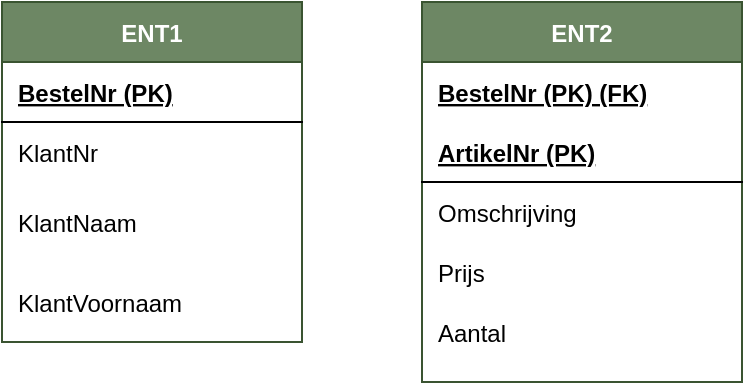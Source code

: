 <mxfile version="13.9.9" type="device" pages="5"><diagram id="dr2kKb5QFDzQl4PvUOUa" name="1. Vuurwerk"><mxGraphModel dx="1024" dy="600" grid="1" gridSize="10" guides="1" tooltips="1" connect="1" arrows="1" fold="1" page="1" pageScale="1" pageWidth="827" pageHeight="1169" math="0" shadow="0"><root><mxCell id="0"/><mxCell id="1" parent="0"/><mxCell id="g78EeXt2xuOL2oWo-WeX-9" value="ENT1" style="shape=table;startSize=30;container=1;collapsible=1;childLayout=tableLayout;fixedRows=1;rowLines=0;fontStyle=1;align=center;resizeLast=1;fillColor=#6d8764;strokeColor=#3A5431;fontColor=#ffffff;" vertex="1" parent="1"><mxGeometry x="110" y="140" width="150" height="170" as="geometry"/></mxCell><mxCell id="g78EeXt2xuOL2oWo-WeX-10" value="" style="shape=partialRectangle;collapsible=0;dropTarget=0;pointerEvents=0;fillColor=none;top=0;left=0;bottom=1;right=0;points=[[0,0.5],[1,0.5]];portConstraint=eastwest;" vertex="1" parent="g78EeXt2xuOL2oWo-WeX-9"><mxGeometry y="30" width="150" height="30" as="geometry"/></mxCell><mxCell id="g78EeXt2xuOL2oWo-WeX-12" value="BestelNr (PK)" style="shape=partialRectangle;connectable=0;fillColor=none;top=0;left=0;bottom=0;right=0;align=left;spacingLeft=6;fontStyle=5;overflow=hidden;" vertex="1" parent="g78EeXt2xuOL2oWo-WeX-10"><mxGeometry width="150" height="30" as="geometry"/></mxCell><mxCell id="g78EeXt2xuOL2oWo-WeX-13" value="" style="shape=partialRectangle;collapsible=0;dropTarget=0;pointerEvents=0;fillColor=none;top=0;left=0;bottom=0;right=0;points=[[0,0.5],[1,0.5]];portConstraint=eastwest;" vertex="1" parent="g78EeXt2xuOL2oWo-WeX-9"><mxGeometry y="60" width="150" height="30" as="geometry"/></mxCell><mxCell id="g78EeXt2xuOL2oWo-WeX-15" value="KlantNr" style="shape=partialRectangle;connectable=0;fillColor=none;top=0;left=0;bottom=0;right=0;align=left;spacingLeft=6;overflow=hidden;" vertex="1" parent="g78EeXt2xuOL2oWo-WeX-13"><mxGeometry width="150" height="30" as="geometry"/></mxCell><mxCell id="g78EeXt2xuOL2oWo-WeX-16" value="" style="shape=partialRectangle;collapsible=0;dropTarget=0;pointerEvents=0;fillColor=none;top=0;left=0;bottom=0;right=0;points=[[0,0.5],[1,0.5]];portConstraint=eastwest;" vertex="1" parent="g78EeXt2xuOL2oWo-WeX-9"><mxGeometry y="90" width="150" height="40" as="geometry"/></mxCell><mxCell id="g78EeXt2xuOL2oWo-WeX-18" value="KlantNaam" style="shape=partialRectangle;connectable=0;fillColor=none;top=0;left=0;bottom=0;right=0;align=left;spacingLeft=6;overflow=hidden;" vertex="1" parent="g78EeXt2xuOL2oWo-WeX-16"><mxGeometry width="150" height="40" as="geometry"/></mxCell><mxCell id="ckyjsZZCqYHhs64yZ1oL-1" style="shape=partialRectangle;collapsible=0;dropTarget=0;pointerEvents=0;fillColor=none;top=0;left=0;bottom=0;right=0;points=[[0,0.5],[1,0.5]];portConstraint=eastwest;" vertex="1" parent="g78EeXt2xuOL2oWo-WeX-9"><mxGeometry y="130" width="150" height="40" as="geometry"/></mxCell><mxCell id="ckyjsZZCqYHhs64yZ1oL-3" value="KlantVoornaam" style="shape=partialRectangle;connectable=0;fillColor=none;top=0;left=0;bottom=0;right=0;align=left;spacingLeft=6;overflow=hidden;" vertex="1" parent="ckyjsZZCqYHhs64yZ1oL-1"><mxGeometry width="150" height="40" as="geometry"/></mxCell><mxCell id="g78EeXt2xuOL2oWo-WeX-33" value="ENT2" style="shape=table;startSize=30;container=1;collapsible=1;childLayout=tableLayout;fixedRows=1;rowLines=0;fontStyle=1;align=center;resizeLast=1;fillColor=#6d8764;strokeColor=#3A5431;fontColor=#ffffff;" vertex="1" parent="1"><mxGeometry x="320" y="140" width="160" height="190" as="geometry"/></mxCell><mxCell id="g78EeXt2xuOL2oWo-WeX-34" value="" style="shape=partialRectangle;collapsible=0;dropTarget=0;pointerEvents=0;fillColor=none;top=0;left=0;bottom=0;right=0;points=[[0,0.5],[1,0.5]];portConstraint=eastwest;" vertex="1" parent="g78EeXt2xuOL2oWo-WeX-33"><mxGeometry y="30" width="160" height="30" as="geometry"/></mxCell><mxCell id="g78EeXt2xuOL2oWo-WeX-36" value="BestelNr (PK) (FK)" style="shape=partialRectangle;connectable=0;fillColor=none;top=0;left=0;bottom=0;right=0;align=left;spacingLeft=6;fontStyle=5;overflow=hidden;" vertex="1" parent="g78EeXt2xuOL2oWo-WeX-34"><mxGeometry width="160" height="30" as="geometry"/></mxCell><mxCell id="g78EeXt2xuOL2oWo-WeX-37" value="" style="shape=partialRectangle;collapsible=0;dropTarget=0;pointerEvents=0;fillColor=none;top=0;left=0;bottom=1;right=0;points=[[0,0.5],[1,0.5]];portConstraint=eastwest;" vertex="1" parent="g78EeXt2xuOL2oWo-WeX-33"><mxGeometry y="60" width="160" height="30" as="geometry"/></mxCell><mxCell id="g78EeXt2xuOL2oWo-WeX-39" value="ArtikelNr (PK)" style="shape=partialRectangle;connectable=0;fillColor=none;top=0;left=0;bottom=0;right=0;align=left;spacingLeft=6;fontStyle=5;overflow=hidden;" vertex="1" parent="g78EeXt2xuOL2oWo-WeX-37"><mxGeometry width="160" height="30" as="geometry"/></mxCell><mxCell id="g78EeXt2xuOL2oWo-WeX-40" value="" style="shape=partialRectangle;collapsible=0;dropTarget=0;pointerEvents=0;fillColor=none;top=0;left=0;bottom=0;right=0;points=[[0,0.5],[1,0.5]];portConstraint=eastwest;" vertex="1" parent="g78EeXt2xuOL2oWo-WeX-33"><mxGeometry y="90" width="160" height="30" as="geometry"/></mxCell><mxCell id="g78EeXt2xuOL2oWo-WeX-42" value="Omschrijving" style="shape=partialRectangle;connectable=0;fillColor=none;top=0;left=0;bottom=0;right=0;align=left;spacingLeft=6;overflow=hidden;" vertex="1" parent="g78EeXt2xuOL2oWo-WeX-40"><mxGeometry width="160" height="30" as="geometry"/></mxCell><mxCell id="g78EeXt2xuOL2oWo-WeX-43" value="" style="shape=partialRectangle;collapsible=0;dropTarget=0;pointerEvents=0;fillColor=none;top=0;left=0;bottom=0;right=0;points=[[0,0.5],[1,0.5]];portConstraint=eastwest;" vertex="1" parent="g78EeXt2xuOL2oWo-WeX-33"><mxGeometry y="120" width="160" height="30" as="geometry"/></mxCell><mxCell id="g78EeXt2xuOL2oWo-WeX-45" value="Prijs" style="shape=partialRectangle;connectable=0;fillColor=none;top=0;left=0;bottom=0;right=0;align=left;spacingLeft=6;overflow=hidden;" vertex="1" parent="g78EeXt2xuOL2oWo-WeX-43"><mxGeometry width="160" height="30" as="geometry"/></mxCell><mxCell id="g78EeXt2xuOL2oWo-WeX-47" value="" style="shape=partialRectangle;collapsible=0;dropTarget=0;pointerEvents=0;fillColor=none;top=0;left=0;bottom=0;right=0;points=[[0,0.5],[1,0.5]];portConstraint=eastwest;" vertex="1" parent="g78EeXt2xuOL2oWo-WeX-33"><mxGeometry y="150" width="160" height="30" as="geometry"/></mxCell><mxCell id="g78EeXt2xuOL2oWo-WeX-49" value="Aantal" style="shape=partialRectangle;connectable=0;fillColor=none;top=0;left=0;bottom=0;right=0;align=left;spacingLeft=6;overflow=hidden;" vertex="1" parent="g78EeXt2xuOL2oWo-WeX-47"><mxGeometry width="160" height="30" as="geometry"/></mxCell></root></mxGraphModel></diagram><diagram id="GpLQ209hGS9nqYdth-BM" name="2. Student"><mxGraphModel dx="1024" dy="600" grid="1" gridSize="10" guides="1" tooltips="1" connect="1" arrows="1" fold="1" page="1" pageScale="1" pageWidth="827" pageHeight="1169" math="0" shadow="0"><root><mxCell id="t78zZcu4D_odoZqvMhH1-0"/><mxCell id="t78zZcu4D_odoZqvMhH1-1" parent="t78zZcu4D_odoZqvMhH1-0"/><mxCell id="IgMryGKSmT4RA1wmF1FH-0" value="ENT1" style="shape=table;startSize=30;container=1;collapsible=1;childLayout=tableLayout;fixedRows=1;rowLines=0;fontStyle=1;align=center;resizeLast=1;labelBackgroundColor=none;labelBorderColor=none;fillColor=#e51400;strokeColor=#B20000;fontColor=#ffffff;" vertex="1" parent="t78zZcu4D_odoZqvMhH1-1"><mxGeometry x="120" y="120" width="160" height="520" as="geometry"/></mxCell><mxCell id="IgMryGKSmT4RA1wmF1FH-4" value="" style="shape=partialRectangle;collapsible=0;dropTarget=0;pointerEvents=0;fillColor=none;top=0;left=0;bottom=0;right=0;points=[[0,0.5],[1,0.5]];portConstraint=eastwest;" vertex="1" parent="IgMryGKSmT4RA1wmF1FH-0"><mxGeometry y="30" width="160" height="30" as="geometry"/></mxCell><mxCell id="IgMryGKSmT4RA1wmF1FH-6" value="StudentNr" style="shape=partialRectangle;connectable=0;fillColor=none;top=0;left=0;bottom=0;right=0;align=left;spacingLeft=6;overflow=hidden;" vertex="1" parent="IgMryGKSmT4RA1wmF1FH-4"><mxGeometry width="160" height="30" as="geometry"/></mxCell><mxCell id="IgMryGKSmT4RA1wmF1FH-7" value="" style="shape=partialRectangle;collapsible=0;dropTarget=0;pointerEvents=0;fillColor=none;top=0;left=0;bottom=0;right=0;points=[[0,0.5],[1,0.5]];portConstraint=eastwest;" vertex="1" parent="IgMryGKSmT4RA1wmF1FH-0"><mxGeometry y="60" width="160" height="30" as="geometry"/></mxCell><mxCell id="IgMryGKSmT4RA1wmF1FH-9" value="StudentNaam" style="shape=partialRectangle;connectable=0;fillColor=none;top=0;left=0;bottom=0;right=0;align=left;spacingLeft=6;overflow=hidden;" vertex="1" parent="IgMryGKSmT4RA1wmF1FH-7"><mxGeometry width="160" height="30" as="geometry"/></mxCell><mxCell id="IgMryGKSmT4RA1wmF1FH-19" style="shape=partialRectangle;collapsible=0;dropTarget=0;pointerEvents=0;fillColor=none;top=0;left=0;bottom=0;right=0;points=[[0,0.5],[1,0.5]];portConstraint=eastwest;" vertex="1" parent="IgMryGKSmT4RA1wmF1FH-0"><mxGeometry y="90" width="160" height="30" as="geometry"/></mxCell><mxCell id="IgMryGKSmT4RA1wmF1FH-20" value="StudentAdres" style="shape=partialRectangle;connectable=0;fillColor=none;top=0;left=0;bottom=0;right=0;align=left;spacingLeft=6;overflow=hidden;" vertex="1" parent="IgMryGKSmT4RA1wmF1FH-19"><mxGeometry width="160" height="30" as="geometry"/></mxCell><mxCell id="V70xwHUIXagSBpjEvSwg-8" style="shape=partialRectangle;collapsible=0;dropTarget=0;pointerEvents=0;fillColor=none;top=0;left=0;bottom=0;right=0;points=[[0,0.5],[1,0.5]];portConstraint=eastwest;" vertex="1" parent="IgMryGKSmT4RA1wmF1FH-0"><mxGeometry y="120" width="160" height="30" as="geometry"/></mxCell><mxCell id="V70xwHUIXagSBpjEvSwg-9" value="StudentWoonplaats" style="shape=partialRectangle;connectable=0;fillColor=none;top=0;left=0;bottom=0;right=0;align=left;spacingLeft=6;overflow=hidden;" vertex="1" parent="V70xwHUIXagSBpjEvSwg-8"><mxGeometry width="160" height="30" as="geometry"/></mxCell><mxCell id="V70xwHUIXagSBpjEvSwg-6" style="shape=partialRectangle;collapsible=0;dropTarget=0;pointerEvents=0;fillColor=none;top=0;left=0;bottom=0;right=0;points=[[0,0.5],[1,0.5]];portConstraint=eastwest;" vertex="1" parent="IgMryGKSmT4RA1wmF1FH-0"><mxGeometry y="150" width="160" height="30" as="geometry"/></mxCell><mxCell id="V70xwHUIXagSBpjEvSwg-7" value="OpleidingsCode" style="shape=partialRectangle;connectable=0;fillColor=none;top=0;left=0;bottom=0;right=0;align=left;spacingLeft=6;overflow=hidden;" vertex="1" parent="V70xwHUIXagSBpjEvSwg-6"><mxGeometry width="160" height="30" as="geometry"/></mxCell><mxCell id="V70xwHUIXagSBpjEvSwg-4" style="shape=partialRectangle;collapsible=0;dropTarget=0;pointerEvents=0;fillColor=none;top=0;left=0;bottom=0;right=0;points=[[0,0.5],[1,0.5]];portConstraint=eastwest;" vertex="1" parent="IgMryGKSmT4RA1wmF1FH-0"><mxGeometry y="180" width="160" height="30" as="geometry"/></mxCell><mxCell id="V70xwHUIXagSBpjEvSwg-5" value="OpleidingsNaam" style="shape=partialRectangle;connectable=0;fillColor=none;top=0;left=0;bottom=0;right=0;align=left;spacingLeft=6;overflow=hidden;" vertex="1" parent="V70xwHUIXagSBpjEvSwg-4"><mxGeometry width="160" height="30" as="geometry"/></mxCell><mxCell id="V70xwHUIXagSBpjEvSwg-2" style="shape=partialRectangle;collapsible=0;dropTarget=0;pointerEvents=0;fillColor=none;top=0;left=0;bottom=0;right=0;points=[[0,0.5],[1,0.5]];portConstraint=eastwest;" vertex="1" parent="IgMryGKSmT4RA1wmF1FH-0"><mxGeometry y="210" width="160" height="30" as="geometry"/></mxCell><mxCell id="V70xwHUIXagSBpjEvSwg-3" value="Jaar" style="shape=partialRectangle;connectable=0;fillColor=none;top=0;left=0;bottom=0;right=0;align=left;spacingLeft=6;overflow=hidden;" vertex="1" parent="V70xwHUIXagSBpjEvSwg-2"><mxGeometry width="160" height="30" as="geometry"/></mxCell><mxCell id="V70xwHUIXagSBpjEvSwg-10" style="shape=partialRectangle;collapsible=0;dropTarget=0;pointerEvents=0;fillColor=none;top=0;left=0;bottom=0;right=0;points=[[0,0.5],[1,0.5]];portConstraint=eastwest;" vertex="1" parent="IgMryGKSmT4RA1wmF1FH-0"><mxGeometry y="240" width="160" height="30" as="geometry"/></mxCell><mxCell id="V70xwHUIXagSBpjEvSwg-11" value="Opleiding" style="shape=partialRectangle;connectable=0;fillColor=none;top=0;left=0;bottom=0;right=0;align=left;spacingLeft=6;overflow=hidden;" vertex="1" parent="V70xwHUIXagSBpjEvSwg-10"><mxGeometry width="160" height="30" as="geometry"/></mxCell><mxCell id="V70xwHUIXagSBpjEvSwg-12" style="shape=partialRectangle;collapsible=0;dropTarget=0;pointerEvents=0;fillColor=none;top=0;left=0;bottom=0;right=0;points=[[0,0.5],[1,0.5]];portConstraint=eastwest;" vertex="1" parent="IgMryGKSmT4RA1wmF1FH-0"><mxGeometry y="270" width="160" height="30" as="geometry"/></mxCell><mxCell id="V70xwHUIXagSBpjEvSwg-13" value="Studiepunten" style="shape=partialRectangle;connectable=0;fillColor=none;top=0;left=0;bottom=0;right=0;align=left;spacingLeft=6;overflow=hidden;" vertex="1" parent="V70xwHUIXagSBpjEvSwg-12"><mxGeometry width="160" height="30" as="geometry"/></mxCell><mxCell id="V70xwHUIXagSBpjEvSwg-14" style="shape=partialRectangle;collapsible=0;dropTarget=0;pointerEvents=0;fillColor=none;top=0;left=0;bottom=0;right=0;points=[[0,0.5],[1,0.5]];portConstraint=eastwest;" vertex="1" parent="IgMryGKSmT4RA1wmF1FH-0"><mxGeometry y="300" width="160" height="30" as="geometry"/></mxCell><mxCell id="V70xwHUIXagSBpjEvSwg-15" value="BehaaldePunten" style="shape=partialRectangle;connectable=0;fillColor=none;top=0;left=0;bottom=0;right=0;align=left;spacingLeft=6;overflow=hidden;" vertex="1" parent="V70xwHUIXagSBpjEvSwg-14"><mxGeometry width="160" height="30" as="geometry"/></mxCell><mxCell id="V70xwHUIXagSBpjEvSwg-16" style="shape=partialRectangle;collapsible=0;dropTarget=0;pointerEvents=0;fillColor=none;top=0;left=0;bottom=0;right=0;points=[[0,0.5],[1,0.5]];portConstraint=eastwest;" vertex="1" parent="IgMryGKSmT4RA1wmF1FH-0"><mxGeometry y="330" width="160" height="30" as="geometry"/></mxCell><mxCell id="V70xwHUIXagSBpjEvSwg-17" value="GewogenPunten" style="shape=partialRectangle;connectable=0;fillColor=none;top=0;left=0;bottom=0;right=0;align=left;spacingLeft=6;overflow=hidden;" vertex="1" parent="V70xwHUIXagSBpjEvSwg-16"><mxGeometry width="160" height="30" as="geometry"/></mxCell><mxCell id="V70xwHUIXagSBpjEvSwg-18" style="shape=partialRectangle;collapsible=0;dropTarget=0;pointerEvents=0;fillColor=none;top=0;left=0;bottom=0;right=0;points=[[0,0.5],[1,0.5]];portConstraint=eastwest;" vertex="1" parent="IgMryGKSmT4RA1wmF1FH-0"><mxGeometry y="360" width="160" height="30" as="geometry"/></mxCell><mxCell id="V70xwHUIXagSBpjEvSwg-19" value="Op" style="shape=partialRectangle;connectable=0;fillColor=none;top=0;left=0;bottom=0;right=0;align=left;spacingLeft=6;overflow=hidden;" vertex="1" parent="V70xwHUIXagSBpjEvSwg-18"><mxGeometry width="160" height="30" as="geometry"/></mxCell><mxCell id="V70xwHUIXagSBpjEvSwg-20" style="shape=partialRectangle;collapsible=0;dropTarget=0;pointerEvents=0;fillColor=none;top=0;left=0;bottom=0;right=0;points=[[0,0.5],[1,0.5]];portConstraint=eastwest;" vertex="1" parent="IgMryGKSmT4RA1wmF1FH-0"><mxGeometry y="390" width="160" height="30" as="geometry"/></mxCell><mxCell id="V70xwHUIXagSBpjEvSwg-21" value="TotaalGewogen" style="shape=partialRectangle;connectable=0;fillColor=none;top=0;left=0;bottom=0;right=0;align=left;spacingLeft=6;overflow=hidden;" vertex="1" parent="V70xwHUIXagSBpjEvSwg-20"><mxGeometry width="160" height="30" as="geometry"/></mxCell><mxCell id="V70xwHUIXagSBpjEvSwg-26" style="shape=partialRectangle;collapsible=0;dropTarget=0;pointerEvents=0;fillColor=none;top=0;left=0;bottom=0;right=0;points=[[0,0.5],[1,0.5]];portConstraint=eastwest;" vertex="1" parent="IgMryGKSmT4RA1wmF1FH-0"><mxGeometry y="420" width="160" height="30" as="geometry"/></mxCell><mxCell id="V70xwHUIXagSBpjEvSwg-27" value="TotaalOp" style="shape=partialRectangle;connectable=0;fillColor=none;top=0;left=0;bottom=0;right=0;align=left;spacingLeft=6;overflow=hidden;" vertex="1" parent="V70xwHUIXagSBpjEvSwg-26"><mxGeometry width="160" height="30" as="geometry"/></mxCell><mxCell id="V70xwHUIXagSBpjEvSwg-22" style="shape=partialRectangle;collapsible=0;dropTarget=0;pointerEvents=0;fillColor=none;top=0;left=0;bottom=0;right=0;points=[[0,0.5],[1,0.5]];portConstraint=eastwest;" vertex="1" parent="IgMryGKSmT4RA1wmF1FH-0"><mxGeometry y="450" width="160" height="30" as="geometry"/></mxCell><mxCell id="V70xwHUIXagSBpjEvSwg-23" value="Procent" style="shape=partialRectangle;connectable=0;fillColor=none;top=0;left=0;bottom=0;right=0;align=left;spacingLeft=6;overflow=hidden;" vertex="1" parent="V70xwHUIXagSBpjEvSwg-22"><mxGeometry width="160" height="30" as="geometry"/></mxCell><mxCell id="V70xwHUIXagSBpjEvSwg-24" style="shape=partialRectangle;collapsible=0;dropTarget=0;pointerEvents=0;fillColor=none;top=0;left=0;bottom=0;right=0;points=[[0,0.5],[1,0.5]];portConstraint=eastwest;" vertex="1" parent="IgMryGKSmT4RA1wmF1FH-0"><mxGeometry y="480" width="160" height="30" as="geometry"/></mxCell><mxCell id="V70xwHUIXagSBpjEvSwg-25" value="AantalTekorten" style="shape=partialRectangle;connectable=0;fillColor=none;top=0;left=0;bottom=0;right=0;align=left;spacingLeft=6;overflow=hidden;" vertex="1" parent="V70xwHUIXagSBpjEvSwg-24"><mxGeometry width="160" height="30" as="geometry"/></mxCell><mxCell id="NQjM2W-ymvgFqA5lyLCr-0" value="&lt;b style=&quot;font-size: 18px&quot;&gt;&lt;font color=&quot;#ff0000&quot; style=&quot;font-size: 18px&quot;&gt;0NF&lt;/font&gt;&lt;/b&gt;" style="text;html=1;align=center;verticalAlign=middle;resizable=0;points=[];autosize=1;fontSize=18;" vertex="1" parent="t78zZcu4D_odoZqvMhH1-1"><mxGeometry x="95" y="75" width="50" height="30" as="geometry"/></mxCell><mxCell id="V70xwHUIXagSBpjEvSwg-32" value="ENT1" style="shape=table;startSize=30;container=1;collapsible=1;childLayout=tableLayout;fixedRows=1;rowLines=0;fontStyle=1;align=center;resizeLast=1;labelBackgroundColor=none;labelBorderColor=none;fillColor=#fa6800;strokeColor=#C73500;fontColor=#ffffff;" vertex="1" parent="t78zZcu4D_odoZqvMhH1-1"><mxGeometry x="350" y="120" width="160" height="280" as="geometry"/></mxCell><mxCell id="V70xwHUIXagSBpjEvSwg-33" value="" style="shape=partialRectangle;collapsible=0;dropTarget=0;pointerEvents=0;fillColor=none;top=0;left=0;bottom=0;right=0;points=[[0,0.5],[1,0.5]];portConstraint=eastwest;" vertex="1" parent="V70xwHUIXagSBpjEvSwg-32"><mxGeometry y="30" width="160" height="30" as="geometry"/></mxCell><mxCell id="V70xwHUIXagSBpjEvSwg-34" value="StudentNr (PK)" style="shape=partialRectangle;connectable=0;fillColor=none;top=0;left=0;bottom=0;right=0;align=left;spacingLeft=6;overflow=hidden;fontStyle=5" vertex="1" parent="V70xwHUIXagSBpjEvSwg-33"><mxGeometry width="160" height="30" as="geometry"/></mxCell><mxCell id="V70xwHUIXagSBpjEvSwg-35" value="" style="shape=partialRectangle;collapsible=0;dropTarget=0;pointerEvents=0;fillColor=none;top=0;left=0;bottom=0;right=0;points=[[0,0.5],[1,0.5]];portConstraint=eastwest;" vertex="1" parent="V70xwHUIXagSBpjEvSwg-32"><mxGeometry y="60" width="160" height="30" as="geometry"/></mxCell><mxCell id="V70xwHUIXagSBpjEvSwg-36" value="StudentVoornaam" style="shape=partialRectangle;connectable=0;fillColor=none;top=0;left=0;bottom=0;right=0;align=left;spacingLeft=6;overflow=hidden;" vertex="1" parent="V70xwHUIXagSBpjEvSwg-35"><mxGeometry width="160" height="30" as="geometry"/></mxCell><mxCell id="V70xwHUIXagSBpjEvSwg-37" style="shape=partialRectangle;collapsible=0;dropTarget=0;pointerEvents=0;fillColor=none;top=0;left=0;bottom=0;right=0;points=[[0,0.5],[1,0.5]];portConstraint=eastwest;" vertex="1" parent="V70xwHUIXagSBpjEvSwg-32"><mxGeometry y="90" width="160" height="30" as="geometry"/></mxCell><mxCell id="V70xwHUIXagSBpjEvSwg-38" value="StudentNaam" style="shape=partialRectangle;connectable=0;fillColor=none;top=0;left=0;bottom=0;right=0;align=left;spacingLeft=6;overflow=hidden;" vertex="1" parent="V70xwHUIXagSBpjEvSwg-37"><mxGeometry width="160" height="30" as="geometry"/></mxCell><mxCell id="V70xwHUIXagSBpjEvSwg-39" style="shape=partialRectangle;collapsible=0;dropTarget=0;pointerEvents=0;fillColor=none;top=0;left=0;bottom=0;right=0;points=[[0,0.5],[1,0.5]];portConstraint=eastwest;" vertex="1" parent="V70xwHUIXagSBpjEvSwg-32"><mxGeometry y="120" width="160" height="30" as="geometry"/></mxCell><mxCell id="V70xwHUIXagSBpjEvSwg-40" value="StudentAdres" style="shape=partialRectangle;connectable=0;fillColor=none;top=0;left=0;bottom=0;right=0;align=left;spacingLeft=6;overflow=hidden;" vertex="1" parent="V70xwHUIXagSBpjEvSwg-39"><mxGeometry width="160" height="30" as="geometry"/></mxCell><mxCell id="V70xwHUIXagSBpjEvSwg-41" style="shape=partialRectangle;collapsible=0;dropTarget=0;pointerEvents=0;fillColor=none;top=0;left=0;bottom=0;right=0;points=[[0,0.5],[1,0.5]];portConstraint=eastwest;" vertex="1" parent="V70xwHUIXagSBpjEvSwg-32"><mxGeometry y="150" width="160" height="30" as="geometry"/></mxCell><mxCell id="V70xwHUIXagSBpjEvSwg-42" value="StudentWoonplaats" style="shape=partialRectangle;connectable=0;fillColor=none;top=0;left=0;bottom=0;right=0;align=left;spacingLeft=6;overflow=hidden;" vertex="1" parent="V70xwHUIXagSBpjEvSwg-41"><mxGeometry width="160" height="30" as="geometry"/></mxCell><mxCell id="V70xwHUIXagSBpjEvSwg-43" style="shape=partialRectangle;collapsible=0;dropTarget=0;pointerEvents=0;fillColor=none;top=0;left=0;bottom=0;right=0;points=[[0,0.5],[1,0.5]];portConstraint=eastwest;" vertex="1" parent="V70xwHUIXagSBpjEvSwg-32"><mxGeometry y="180" width="160" height="30" as="geometry"/></mxCell><mxCell id="V70xwHUIXagSBpjEvSwg-44" value="OpleidingsCode" style="shape=partialRectangle;connectable=0;fillColor=none;top=0;left=0;bottom=0;right=0;align=left;spacingLeft=6;overflow=hidden;" vertex="1" parent="V70xwHUIXagSBpjEvSwg-43"><mxGeometry width="160" height="30" as="geometry"/></mxCell><mxCell id="V70xwHUIXagSBpjEvSwg-45" style="shape=partialRectangle;collapsible=0;dropTarget=0;pointerEvents=0;fillColor=none;top=0;left=0;bottom=0;right=0;points=[[0,0.5],[1,0.5]];portConstraint=eastwest;" vertex="1" parent="V70xwHUIXagSBpjEvSwg-32"><mxGeometry y="210" width="160" height="30" as="geometry"/></mxCell><mxCell id="V70xwHUIXagSBpjEvSwg-46" value="OpleidingsNaam" style="shape=partialRectangle;connectable=0;fillColor=none;top=0;left=0;bottom=0;right=0;align=left;spacingLeft=6;overflow=hidden;" vertex="1" parent="V70xwHUIXagSBpjEvSwg-45"><mxGeometry width="160" height="30" as="geometry"/></mxCell><mxCell id="V70xwHUIXagSBpjEvSwg-47" style="shape=partialRectangle;collapsible=0;dropTarget=0;pointerEvents=0;fillColor=none;top=0;left=0;bottom=0;right=0;points=[[0,0.5],[1,0.5]];portConstraint=eastwest;" vertex="1" parent="V70xwHUIXagSBpjEvSwg-32"><mxGeometry y="240" width="160" height="30" as="geometry"/></mxCell><mxCell id="V70xwHUIXagSBpjEvSwg-48" value="Jaar" style="shape=partialRectangle;connectable=0;fillColor=none;top=0;left=0;bottom=0;right=0;align=left;spacingLeft=6;overflow=hidden;" vertex="1" parent="V70xwHUIXagSBpjEvSwg-47"><mxGeometry width="160" height="30" as="geometry"/></mxCell><mxCell id="V70xwHUIXagSBpjEvSwg-65" value="ENT2" style="shape=table;startSize=30;container=1;collapsible=1;childLayout=tableLayout;fixedRows=1;rowLines=0;fontStyle=1;align=center;resizeLast=1;labelBackgroundColor=none;labelBorderColor=none;fillColor=#fa6800;strokeColor=#C73500;fontColor=#ffffff;" vertex="1" parent="t78zZcu4D_odoZqvMhH1-1"><mxGeometry x="560" y="120" width="160" height="160" as="geometry"/></mxCell><mxCell id="V70xwHUIXagSBpjEvSwg-66" value="" style="shape=partialRectangle;collapsible=0;dropTarget=0;pointerEvents=0;fillColor=none;top=0;left=0;bottom=0;right=0;points=[[0,0.5],[1,0.5]];portConstraint=eastwest;" vertex="1" parent="V70xwHUIXagSBpjEvSwg-65"><mxGeometry y="30" width="160" height="30" as="geometry"/></mxCell><mxCell id="V70xwHUIXagSBpjEvSwg-67" value="StudentNr (PK) (FK)" style="shape=partialRectangle;connectable=0;fillColor=none;top=0;left=0;bottom=0;right=0;align=left;spacingLeft=6;overflow=hidden;fontStyle=5" vertex="1" parent="V70xwHUIXagSBpjEvSwg-66"><mxGeometry width="160" height="30" as="geometry"/></mxCell><mxCell id="V70xwHUIXagSBpjEvSwg-68" value="" style="shape=partialRectangle;collapsible=0;dropTarget=0;pointerEvents=0;fillColor=none;top=0;left=0;bottom=0;right=0;points=[[0,0.5],[1,0.5]];portConstraint=eastwest;" vertex="1" parent="V70xwHUIXagSBpjEvSwg-65"><mxGeometry y="60" width="160" height="30" as="geometry"/></mxCell><mxCell id="V70xwHUIXagSBpjEvSwg-69" value="Opleiding (PK)" style="shape=partialRectangle;connectable=0;fillColor=none;top=0;left=0;bottom=0;right=0;align=left;spacingLeft=6;overflow=hidden;fontStyle=5" vertex="1" parent="V70xwHUIXagSBpjEvSwg-68"><mxGeometry width="160" height="30" as="geometry"/></mxCell><mxCell id="V70xwHUIXagSBpjEvSwg-70" style="shape=partialRectangle;collapsible=0;dropTarget=0;pointerEvents=0;fillColor=none;top=0;left=0;bottom=0;right=0;points=[[0,0.5],[1,0.5]];portConstraint=eastwest;" vertex="1" parent="V70xwHUIXagSBpjEvSwg-65"><mxGeometry y="90" width="160" height="30" as="geometry"/></mxCell><mxCell id="V70xwHUIXagSBpjEvSwg-71" value="Studiepunten" style="shape=partialRectangle;connectable=0;fillColor=none;top=0;left=0;bottom=0;right=0;align=left;spacingLeft=6;overflow=hidden;" vertex="1" parent="V70xwHUIXagSBpjEvSwg-70"><mxGeometry width="160" height="30" as="geometry"/></mxCell><mxCell id="V70xwHUIXagSBpjEvSwg-72" style="shape=partialRectangle;collapsible=0;dropTarget=0;pointerEvents=0;fillColor=none;top=0;left=0;bottom=0;right=0;points=[[0,0.5],[1,0.5]];portConstraint=eastwest;" vertex="1" parent="V70xwHUIXagSBpjEvSwg-65"><mxGeometry y="120" width="160" height="30" as="geometry"/></mxCell><mxCell id="V70xwHUIXagSBpjEvSwg-73" value="BehaaldePunten" style="shape=partialRectangle;connectable=0;fillColor=none;top=0;left=0;bottom=0;right=0;align=left;spacingLeft=6;overflow=hidden;" vertex="1" parent="V70xwHUIXagSBpjEvSwg-72"><mxGeometry width="160" height="30" as="geometry"/></mxCell><mxCell id="lmIBHAOLtnlRfuV31hnu-0" value="&lt;b style=&quot;font-size: 18px&quot;&gt;&lt;font color=&quot;#ff8000&quot; style=&quot;font-size: 18px&quot;&gt;1NF&lt;/font&gt;&lt;/b&gt;" style="text;html=1;align=center;verticalAlign=middle;resizable=0;points=[];autosize=1;fontSize=18;" vertex="1" parent="t78zZcu4D_odoZqvMhH1-1"><mxGeometry x="345" y="75" width="50" height="30" as="geometry"/></mxCell></root></mxGraphModel></diagram><diagram id="nLvr2HvF_oKW-NfbcZtP" name="3. Camping"><mxGraphModel dx="1024" dy="600" grid="1" gridSize="10" guides="1" tooltips="1" connect="1" arrows="1" fold="1" page="1" pageScale="1" pageWidth="827" pageHeight="1169" math="0" shadow="0"><root><mxCell id="zLCDYunV61ysMKxSqkGg-0"/><mxCell id="zLCDYunV61ysMKxSqkGg-1" parent="zLCDYunV61ysMKxSqkGg-0"/><mxCell id="8OV8NdtBHq4aPlatS8MK-4" value="&lt;font color=&quot;#ff0000&quot;&gt;&lt;b&gt;0NF&lt;/b&gt;&lt;/font&gt;" style="text;html=1;align=center;verticalAlign=middle;resizable=0;points=[];autosize=1;fontSize=18;" vertex="1" parent="zLCDYunV61ysMKxSqkGg-1"><mxGeometry x="90" y="75" width="50" height="30" as="geometry"/></mxCell><mxCell id="8OV8NdtBHq4aPlatS8MK-30" value="ENT1" style="shape=table;startSize=30;container=1;collapsible=1;childLayout=tableLayout;fixedRows=1;rowLines=0;fontStyle=1;align=center;resizeLast=1;labelBackgroundColor=none;fontSize=15;fillColor=#e51400;strokeColor=#B20000;fontColor=#ffffff;" vertex="1" parent="zLCDYunV61ysMKxSqkGg-1"><mxGeometry x="80" y="120" width="150" height="220" as="geometry"/></mxCell><mxCell id="8OV8NdtBHq4aPlatS8MK-34" value="" style="shape=partialRectangle;collapsible=0;dropTarget=0;pointerEvents=0;fillColor=none;top=0;left=0;bottom=0;right=0;points=[[0,0.5],[1,0.5]];portConstraint=eastwest;" vertex="1" parent="8OV8NdtBHq4aPlatS8MK-30"><mxGeometry y="30" width="150" height="30" as="geometry"/></mxCell><mxCell id="8OV8NdtBHq4aPlatS8MK-36" value="Plaats" style="shape=partialRectangle;connectable=0;fillColor=none;top=0;left=0;bottom=0;right=0;align=left;spacingLeft=6;overflow=hidden;" vertex="1" parent="8OV8NdtBHq4aPlatS8MK-34"><mxGeometry width="150" height="30" as="geometry"/></mxCell><mxCell id="8OV8NdtBHq4aPlatS8MK-37" value="" style="shape=partialRectangle;collapsible=0;dropTarget=0;pointerEvents=0;fillColor=none;top=0;left=0;bottom=0;right=0;points=[[0,0.5],[1,0.5]];portConstraint=eastwest;" vertex="1" parent="8OV8NdtBHq4aPlatS8MK-30"><mxGeometry y="60" width="150" height="30" as="geometry"/></mxCell><mxCell id="8OV8NdtBHq4aPlatS8MK-39" value="MaxTenten" style="shape=partialRectangle;connectable=0;fillColor=none;top=0;left=0;bottom=0;right=0;align=left;spacingLeft=6;overflow=hidden;" vertex="1" parent="8OV8NdtBHq4aPlatS8MK-37"><mxGeometry width="150" height="30" as="geometry"/></mxCell><mxCell id="8OV8NdtBHq4aPlatS8MK-40" value="" style="shape=partialRectangle;collapsible=0;dropTarget=0;pointerEvents=0;fillColor=none;top=0;left=0;bottom=0;right=0;points=[[0,0.5],[1,0.5]];portConstraint=eastwest;" vertex="1" parent="8OV8NdtBHq4aPlatS8MK-30"><mxGeometry y="90" width="150" height="30" as="geometry"/></mxCell><mxCell id="8OV8NdtBHq4aPlatS8MK-42" value="MaxPers" style="shape=partialRectangle;connectable=0;fillColor=none;top=0;left=0;bottom=0;right=0;align=left;spacingLeft=6;overflow=hidden;" vertex="1" parent="8OV8NdtBHq4aPlatS8MK-40"><mxGeometry width="150" height="30" as="geometry"/></mxCell><mxCell id="8OV8NdtBHq4aPlatS8MK-43" style="shape=partialRectangle;collapsible=0;dropTarget=0;pointerEvents=0;fillColor=none;top=0;left=0;bottom=0;right=0;points=[[0,0.5],[1,0.5]];portConstraint=eastwest;" vertex="1" parent="8OV8NdtBHq4aPlatS8MK-30"><mxGeometry y="120" width="150" height="30" as="geometry"/></mxCell><mxCell id="8OV8NdtBHq4aPlatS8MK-44" value="PrijsVoor" style="shape=partialRectangle;connectable=0;fillColor=none;top=0;left=0;bottom=0;right=0;align=left;spacingLeft=6;overflow=hidden;" vertex="1" parent="8OV8NdtBHq4aPlatS8MK-43"><mxGeometry width="150" height="30" as="geometry"/></mxCell><mxCell id="8OV8NdtBHq4aPlatS8MK-45" style="shape=partialRectangle;collapsible=0;dropTarget=0;pointerEvents=0;fillColor=none;top=0;left=0;bottom=0;right=0;points=[[0,0.5],[1,0.5]];portConstraint=eastwest;" vertex="1" parent="8OV8NdtBHq4aPlatS8MK-30"><mxGeometry y="150" width="150" height="30" as="geometry"/></mxCell><mxCell id="8OV8NdtBHq4aPlatS8MK-46" value="PrijsHoog" style="shape=partialRectangle;connectable=0;fillColor=none;top=0;left=0;bottom=0;right=0;align=left;spacingLeft=6;overflow=hidden;" vertex="1" parent="8OV8NdtBHq4aPlatS8MK-45"><mxGeometry width="150" height="30" as="geometry"/></mxCell><mxCell id="8OV8NdtBHq4aPlatS8MK-47" style="shape=partialRectangle;collapsible=0;dropTarget=0;pointerEvents=0;fillColor=none;top=0;left=0;bottom=0;right=0;points=[[0,0.5],[1,0.5]];portConstraint=eastwest;" vertex="1" parent="8OV8NdtBHq4aPlatS8MK-30"><mxGeometry y="180" width="150" height="30" as="geometry"/></mxCell><mxCell id="8OV8NdtBHq4aPlatS8MK-48" value="Voorzieningen" style="shape=partialRectangle;connectable=0;fillColor=none;top=0;left=0;bottom=0;right=0;align=left;spacingLeft=6;overflow=hidden;" vertex="1" parent="8OV8NdtBHq4aPlatS8MK-47"><mxGeometry width="150" height="30" as="geometry"/></mxCell><mxCell id="8OV8NdtBHq4aPlatS8MK-49" value="ENT1" style="shape=table;startSize=30;container=1;collapsible=1;childLayout=tableLayout;fixedRows=1;rowLines=0;fontStyle=1;align=center;resizeLast=1;labelBackgroundColor=none;fontSize=15;fillColor=#fa6800;strokeColor=#C73500;fontColor=#ffffff;" vertex="1" parent="zLCDYunV61ysMKxSqkGg-1"><mxGeometry x="339" y="120" width="150" height="250" as="geometry"/></mxCell><mxCell id="8OV8NdtBHq4aPlatS8MK-50" value="" style="shape=partialRectangle;collapsible=0;dropTarget=0;pointerEvents=0;fillColor=none;top=0;left=0;bottom=0;right=0;points=[[0,0.5],[1,0.5]];portConstraint=eastwest;" vertex="1" parent="8OV8NdtBHq4aPlatS8MK-49"><mxGeometry y="30" width="150" height="30" as="geometry"/></mxCell><mxCell id="8OV8NdtBHq4aPlatS8MK-51" value="Plaats (PK)" style="shape=partialRectangle;connectable=0;fillColor=none;top=0;left=0;bottom=0;right=0;align=left;spacingLeft=6;overflow=hidden;fontStyle=5" vertex="1" parent="8OV8NdtBHq4aPlatS8MK-50"><mxGeometry width="150" height="30" as="geometry"/></mxCell><mxCell id="8OV8NdtBHq4aPlatS8MK-52" value="" style="shape=partialRectangle;collapsible=0;dropTarget=0;pointerEvents=0;fillColor=none;top=0;left=0;bottom=0;right=0;points=[[0,0.5],[1,0.5]];portConstraint=eastwest;" vertex="1" parent="8OV8NdtBHq4aPlatS8MK-49"><mxGeometry y="60" width="150" height="30" as="geometry"/></mxCell><mxCell id="8OV8NdtBHq4aPlatS8MK-53" value="MaxTenten" style="shape=partialRectangle;connectable=0;fillColor=none;top=0;left=0;bottom=0;right=0;align=left;spacingLeft=6;overflow=hidden;" vertex="1" parent="8OV8NdtBHq4aPlatS8MK-52"><mxGeometry width="150" height="30" as="geometry"/></mxCell><mxCell id="8OV8NdtBHq4aPlatS8MK-54" value="" style="shape=partialRectangle;collapsible=0;dropTarget=0;pointerEvents=0;fillColor=none;top=0;left=0;bottom=0;right=0;points=[[0,0.5],[1,0.5]];portConstraint=eastwest;" vertex="1" parent="8OV8NdtBHq4aPlatS8MK-49"><mxGeometry y="90" width="150" height="30" as="geometry"/></mxCell><mxCell id="8OV8NdtBHq4aPlatS8MK-55" value="MaxPers" style="shape=partialRectangle;connectable=0;fillColor=none;top=0;left=0;bottom=0;right=0;align=left;spacingLeft=6;overflow=hidden;" vertex="1" parent="8OV8NdtBHq4aPlatS8MK-54"><mxGeometry width="150" height="30" as="geometry"/></mxCell><mxCell id="8OV8NdtBHq4aPlatS8MK-56" style="shape=partialRectangle;collapsible=0;dropTarget=0;pointerEvents=0;fillColor=none;top=0;left=0;bottom=0;right=0;points=[[0,0.5],[1,0.5]];portConstraint=eastwest;" vertex="1" parent="8OV8NdtBHq4aPlatS8MK-49"><mxGeometry y="120" width="150" height="30" as="geometry"/></mxCell><mxCell id="8OV8NdtBHq4aPlatS8MK-57" value="PrijsVoor" style="shape=partialRectangle;connectable=0;fillColor=none;top=0;left=0;bottom=0;right=0;align=left;spacingLeft=6;overflow=hidden;" vertex="1" parent="8OV8NdtBHq4aPlatS8MK-56"><mxGeometry width="150" height="30" as="geometry"/></mxCell><mxCell id="8OV8NdtBHq4aPlatS8MK-58" style="shape=partialRectangle;collapsible=0;dropTarget=0;pointerEvents=0;fillColor=none;top=0;left=0;bottom=0;right=0;points=[[0,0.5],[1,0.5]];portConstraint=eastwest;" vertex="1" parent="8OV8NdtBHq4aPlatS8MK-49"><mxGeometry y="150" width="150" height="30" as="geometry"/></mxCell><mxCell id="8OV8NdtBHq4aPlatS8MK-59" value="PrijsHoog" style="shape=partialRectangle;connectable=0;fillColor=none;top=0;left=0;bottom=0;right=0;align=left;spacingLeft=6;overflow=hidden;" vertex="1" parent="8OV8NdtBHq4aPlatS8MK-58"><mxGeometry width="150" height="30" as="geometry"/></mxCell><mxCell id="8OV8NdtBHq4aPlatS8MK-60" style="shape=partialRectangle;collapsible=0;dropTarget=0;pointerEvents=0;fillColor=none;top=0;left=0;bottom=0;right=0;points=[[0,0.5],[1,0.5]];portConstraint=eastwest;" vertex="1" parent="8OV8NdtBHq4aPlatS8MK-49"><mxGeometry y="180" width="150" height="30" as="geometry"/></mxCell><mxCell id="8OV8NdtBHq4aPlatS8MK-61" value="VoorzieningenCode" style="shape=partialRectangle;connectable=0;fillColor=none;top=0;left=0;bottom=0;right=0;align=left;spacingLeft=6;overflow=hidden;" vertex="1" parent="8OV8NdtBHq4aPlatS8MK-60"><mxGeometry width="150" height="30" as="geometry"/></mxCell><mxCell id="8OV8NdtBHq4aPlatS8MK-63" style="shape=partialRectangle;collapsible=0;dropTarget=0;pointerEvents=0;fillColor=none;top=0;left=0;bottom=0;right=0;points=[[0,0.5],[1,0.5]];portConstraint=eastwest;" vertex="1" parent="8OV8NdtBHq4aPlatS8MK-49"><mxGeometry y="210" width="150" height="30" as="geometry"/></mxCell><mxCell id="8OV8NdtBHq4aPlatS8MK-64" value="VoorzieningenNaam" style="shape=partialRectangle;connectable=0;fillColor=none;top=0;left=0;bottom=0;right=0;align=left;spacingLeft=6;overflow=hidden;" vertex="1" parent="8OV8NdtBHq4aPlatS8MK-63"><mxGeometry width="150" height="30" as="geometry"/></mxCell><mxCell id="8OV8NdtBHq4aPlatS8MK-62" value="&lt;b&gt;&lt;font color=&quot;#ff8000&quot;&gt;0NF&lt;/font&gt;&lt;/b&gt;" style="text;html=1;align=center;verticalAlign=middle;resizable=0;points=[];autosize=1;fontSize=18;" vertex="1" parent="zLCDYunV61ysMKxSqkGg-1"><mxGeometry x="339" y="75" width="50" height="30" as="geometry"/></mxCell></root></mxGraphModel></diagram><diagram id="nPIk-pq1hoYylU35WviD" name="4. Zeep"><mxGraphModel dx="1024" dy="600" grid="1" gridSize="10" guides="1" tooltips="1" connect="1" arrows="1" fold="1" page="1" pageScale="1" pageWidth="827" pageHeight="1169" math="0" shadow="0"><root><mxCell id="vxNq3VrcNoqWVj2JQWvd-0"/><mxCell id="vxNq3VrcNoqWVj2JQWvd-1" parent="vxNq3VrcNoqWVj2JQWvd-0"/><mxCell id="dXaxg5StxGQ3TO3srK9F-0" value="ENT1" style="shape=table;startSize=30;container=1;collapsible=1;childLayout=tableLayout;fixedRows=1;rowLines=0;fontStyle=1;align=center;resizeLast=1;labelBackgroundColor=none;fontSize=15;fillColor=#e51400;strokeColor=#B20000;fontColor=#ffffff;" vertex="1" parent="vxNq3VrcNoqWVj2JQWvd-1"><mxGeometry x="100" y="140" width="150" height="190" as="geometry"/></mxCell><mxCell id="dXaxg5StxGQ3TO3srK9F-1" value="" style="shape=partialRectangle;collapsible=0;dropTarget=0;pointerEvents=0;fillColor=none;top=0;left=0;bottom=0;right=0;points=[[0,0.5],[1,0.5]];portConstraint=eastwest;" vertex="1" parent="dXaxg5StxGQ3TO3srK9F-0"><mxGeometry y="30" width="150" height="30" as="geometry"/></mxCell><mxCell id="dXaxg5StxGQ3TO3srK9F-2" value="RayonNr" style="shape=partialRectangle;connectable=0;fillColor=none;top=0;left=0;bottom=0;right=0;align=left;spacingLeft=6;overflow=hidden;" vertex="1" parent="dXaxg5StxGQ3TO3srK9F-1"><mxGeometry width="150" height="30" as="geometry"/></mxCell><mxCell id="dXaxg5StxGQ3TO3srK9F-3" value="" style="shape=partialRectangle;collapsible=0;dropTarget=0;pointerEvents=0;fillColor=none;top=0;left=0;bottom=0;right=0;points=[[0,0.5],[1,0.5]];portConstraint=eastwest;" vertex="1" parent="dXaxg5StxGQ3TO3srK9F-0"><mxGeometry y="60" width="150" height="30" as="geometry"/></mxCell><mxCell id="dXaxg5StxGQ3TO3srK9F-4" value="Vertegenwoordiger" style="shape=partialRectangle;connectable=0;fillColor=none;top=0;left=0;bottom=0;right=0;align=left;spacingLeft=6;overflow=hidden;" vertex="1" parent="dXaxg5StxGQ3TO3srK9F-3"><mxGeometry width="150" height="30" as="geometry"/></mxCell><mxCell id="dXaxg5StxGQ3TO3srK9F-5" value="" style="shape=partialRectangle;collapsible=0;dropTarget=0;pointerEvents=0;fillColor=none;top=0;left=0;bottom=0;right=0;points=[[0,0.5],[1,0.5]];portConstraint=eastwest;" vertex="1" parent="dXaxg5StxGQ3TO3srK9F-0"><mxGeometry y="90" width="150" height="30" as="geometry"/></mxCell><mxCell id="dXaxg5StxGQ3TO3srK9F-6" value="Omzet" style="shape=partialRectangle;connectable=0;fillColor=none;top=0;left=0;bottom=0;right=0;align=left;spacingLeft=6;overflow=hidden;" vertex="1" parent="dXaxg5StxGQ3TO3srK9F-5"><mxGeometry width="150" height="30" as="geometry"/></mxCell><mxCell id="dXaxg5StxGQ3TO3srK9F-7" style="shape=partialRectangle;collapsible=0;dropTarget=0;pointerEvents=0;fillColor=none;top=0;left=0;bottom=0;right=0;points=[[0,0.5],[1,0.5]];portConstraint=eastwest;" vertex="1" parent="dXaxg5StxGQ3TO3srK9F-0"><mxGeometry y="120" width="150" height="30" as="geometry"/></mxCell><mxCell id="dXaxg5StxGQ3TO3srK9F-8" value="RayonOmzet" style="shape=partialRectangle;connectable=0;fillColor=none;top=0;left=0;bottom=0;right=0;align=left;spacingLeft=6;overflow=hidden;" vertex="1" parent="dXaxg5StxGQ3TO3srK9F-7"><mxGeometry width="150" height="30" as="geometry"/></mxCell><mxCell id="dXaxg5StxGQ3TO3srK9F-9" style="shape=partialRectangle;collapsible=0;dropTarget=0;pointerEvents=0;fillColor=none;top=0;left=0;bottom=0;right=0;points=[[0,0.5],[1,0.5]];portConstraint=eastwest;" vertex="1" parent="dXaxg5StxGQ3TO3srK9F-0"><mxGeometry y="150" width="150" height="30" as="geometry"/></mxCell><mxCell id="dXaxg5StxGQ3TO3srK9F-10" value="TotaleOmzet" style="shape=partialRectangle;connectable=0;fillColor=none;top=0;left=0;bottom=0;right=0;align=left;spacingLeft=6;overflow=hidden;" vertex="1" parent="dXaxg5StxGQ3TO3srK9F-9"><mxGeometry width="150" height="30" as="geometry"/></mxCell><mxCell id="dXaxg5StxGQ3TO3srK9F-13" value="&lt;b&gt;&lt;font color=&quot;#ff0000&quot;&gt;0NF&lt;/font&gt;&lt;/b&gt;" style="text;html=1;align=center;verticalAlign=middle;resizable=0;points=[];autosize=1;fontSize=15;" vertex="1" parent="vxNq3VrcNoqWVj2JQWvd-1"><mxGeometry x="100" y="90" width="40" height="20" as="geometry"/></mxCell><mxCell id="ad4wGN4VEid8UJMhjiA5-0" value="ENT1" style="shape=table;startSize=30;container=1;collapsible=1;childLayout=tableLayout;fixedRows=1;rowLines=0;fontStyle=1;align=center;resizeLast=1;labelBackgroundColor=none;fontSize=15;fillColor=#fa6800;strokeColor=#C73500;fontColor=#ffffff;" vertex="1" parent="vxNq3VrcNoqWVj2JQWvd-1"><mxGeometry x="360" y="140" width="150" height="100" as="geometry"/></mxCell><mxCell id="ad4wGN4VEid8UJMhjiA5-1" value="" style="shape=partialRectangle;collapsible=0;dropTarget=0;pointerEvents=0;fillColor=none;top=0;left=0;bottom=0;right=0;points=[[0,0.5],[1,0.5]];portConstraint=eastwest;" vertex="1" parent="ad4wGN4VEid8UJMhjiA5-0"><mxGeometry y="30" width="150" height="30" as="geometry"/></mxCell><mxCell id="ad4wGN4VEid8UJMhjiA5-2" value="RayonNr (PK)" style="shape=partialRectangle;connectable=0;fillColor=none;top=0;left=0;bottom=0;right=0;align=left;spacingLeft=6;overflow=hidden;fontStyle=5" vertex="1" parent="ad4wGN4VEid8UJMhjiA5-1"><mxGeometry width="150" height="30" as="geometry"/></mxCell><mxCell id="ad4wGN4VEid8UJMhjiA5-7" style="shape=partialRectangle;collapsible=0;dropTarget=0;pointerEvents=0;fillColor=none;top=0;left=0;bottom=0;right=0;points=[[0,0.5],[1,0.5]];portConstraint=eastwest;" vertex="1" parent="ad4wGN4VEid8UJMhjiA5-0"><mxGeometry y="60" width="150" height="30" as="geometry"/></mxCell><mxCell id="ad4wGN4VEid8UJMhjiA5-8" value="RayonOmzet" style="shape=partialRectangle;connectable=0;fillColor=none;top=0;left=0;bottom=0;right=0;align=left;spacingLeft=6;overflow=hidden;" vertex="1" parent="ad4wGN4VEid8UJMhjiA5-7"><mxGeometry width="150" height="30" as="geometry"/></mxCell><mxCell id="ad4wGN4VEid8UJMhjiA5-11" value="&lt;b&gt;&lt;font color=&quot;#ff8000&quot;&gt;0NF&lt;/font&gt;&lt;/b&gt;" style="text;html=1;align=center;verticalAlign=middle;resizable=0;points=[];autosize=1;fontSize=15;" vertex="1" parent="vxNq3VrcNoqWVj2JQWvd-1"><mxGeometry x="360" y="90" width="40" height="20" as="geometry"/></mxCell><mxCell id="ad4wGN4VEid8UJMhjiA5-12" value="ENT2" style="shape=table;startSize=30;container=1;collapsible=1;childLayout=tableLayout;fixedRows=1;rowLines=0;fontStyle=1;align=center;resizeLast=1;labelBackgroundColor=none;fontSize=15;fillColor=#fa6800;strokeColor=#C73500;fontColor=#ffffff;" vertex="1" parent="vxNq3VrcNoqWVj2JQWvd-1"><mxGeometry x="570" y="140" width="160" height="130" as="geometry"/></mxCell><mxCell id="ad4wGN4VEid8UJMhjiA5-13" value="" style="shape=partialRectangle;collapsible=0;dropTarget=0;pointerEvents=0;fillColor=none;top=0;left=0;bottom=0;right=0;points=[[0,0.5],[1,0.5]];portConstraint=eastwest;" vertex="1" parent="ad4wGN4VEid8UJMhjiA5-12"><mxGeometry y="30" width="160" height="30" as="geometry"/></mxCell><mxCell id="ad4wGN4VEid8UJMhjiA5-14" value="RayonNr (PK) (FK)" style="shape=partialRectangle;connectable=0;fillColor=none;top=0;left=0;bottom=0;right=0;align=left;spacingLeft=6;overflow=hidden;fontStyle=5" vertex="1" parent="ad4wGN4VEid8UJMhjiA5-13"><mxGeometry width="160" height="30" as="geometry"/></mxCell><mxCell id="ad4wGN4VEid8UJMhjiA5-15" value="" style="shape=partialRectangle;collapsible=0;dropTarget=0;pointerEvents=0;fillColor=none;top=0;left=0;bottom=0;right=0;points=[[0,0.5],[1,0.5]];portConstraint=eastwest;" vertex="1" parent="ad4wGN4VEid8UJMhjiA5-12"><mxGeometry y="60" width="160" height="30" as="geometry"/></mxCell><mxCell id="ad4wGN4VEid8UJMhjiA5-16" value="VertegenwoordigerNr (PK)" style="shape=partialRectangle;connectable=0;fillColor=none;top=0;left=0;bottom=0;right=0;align=left;spacingLeft=6;overflow=hidden;fontStyle=5" vertex="1" parent="ad4wGN4VEid8UJMhjiA5-15"><mxGeometry width="160" height="30" as="geometry"/></mxCell><mxCell id="ad4wGN4VEid8UJMhjiA5-17" value="" style="shape=partialRectangle;collapsible=0;dropTarget=0;pointerEvents=0;fillColor=none;top=0;left=0;bottom=0;right=0;points=[[0,0.5],[1,0.5]];portConstraint=eastwest;" vertex="1" parent="ad4wGN4VEid8UJMhjiA5-12"><mxGeometry y="90" width="160" height="30" as="geometry"/></mxCell><mxCell id="ad4wGN4VEid8UJMhjiA5-18" value="VertegenwoordigerNaam" style="shape=partialRectangle;connectable=0;fillColor=none;top=0;left=0;bottom=0;right=0;align=left;spacingLeft=6;overflow=hidden;" vertex="1" parent="ad4wGN4VEid8UJMhjiA5-17"><mxGeometry width="160" height="30" as="geometry"/></mxCell></root></mxGraphModel></diagram><diagram id="uIf8q9xPngr3neeB_slW" name="5. Kunstgalerij"><mxGraphModel dx="1024" dy="600" grid="1" gridSize="10" guides="1" tooltips="1" connect="1" arrows="1" fold="1" page="1" pageScale="1" pageWidth="827" pageHeight="1169" math="0" shadow="0"><root><mxCell id="y6SJolcBPLTBUuVggIEO-0"/><mxCell id="y6SJolcBPLTBUuVggIEO-1" parent="y6SJolcBPLTBUuVggIEO-0"/><mxCell id="fqv8okRrmhYdUSzUnVri-0" value="ENT1" style="shape=table;startSize=30;container=1;collapsible=1;childLayout=tableLayout;fixedRows=1;rowLines=0;fontStyle=1;align=center;resizeLast=1;labelBackgroundColor=none;fontSize=15;fillColor=#e51400;strokeColor=#B20000;fontColor=#ffffff;" vertex="1" parent="y6SJolcBPLTBUuVggIEO-1"><mxGeometry x="100" y="120" width="150" height="310" as="geometry"/></mxCell><mxCell id="fqv8okRrmhYdUSzUnVri-1" value="" style="shape=partialRectangle;collapsible=0;dropTarget=0;pointerEvents=0;fillColor=none;top=0;left=0;bottom=0;right=0;points=[[0,0.5],[1,0.5]];portConstraint=eastwest;" vertex="1" parent="fqv8okRrmhYdUSzUnVri-0"><mxGeometry y="30" width="150" height="30" as="geometry"/></mxCell><mxCell id="fqv8okRrmhYdUSzUnVri-2" value="KlantNr" style="shape=partialRectangle;connectable=0;fillColor=none;top=0;left=0;bottom=0;right=0;align=left;spacingLeft=6;overflow=hidden;" vertex="1" parent="fqv8okRrmhYdUSzUnVri-1"><mxGeometry width="150" height="30" as="geometry"/></mxCell><mxCell id="fqv8okRrmhYdUSzUnVri-3" value="" style="shape=partialRectangle;collapsible=0;dropTarget=0;pointerEvents=0;fillColor=none;top=0;left=0;bottom=0;right=0;points=[[0,0.5],[1,0.5]];portConstraint=eastwest;" vertex="1" parent="fqv8okRrmhYdUSzUnVri-0"><mxGeometry y="60" width="150" height="30" as="geometry"/></mxCell><mxCell id="fqv8okRrmhYdUSzUnVri-4" value="KlantNaam" style="shape=partialRectangle;connectable=0;fillColor=none;top=0;left=0;bottom=0;right=0;align=left;spacingLeft=6;overflow=hidden;" vertex="1" parent="fqv8okRrmhYdUSzUnVri-3"><mxGeometry width="150" height="30" as="geometry"/></mxCell><mxCell id="fqv8okRrmhYdUSzUnVri-5" value="" style="shape=partialRectangle;collapsible=0;dropTarget=0;pointerEvents=0;fillColor=none;top=0;left=0;bottom=0;right=0;points=[[0,0.5],[1,0.5]];portConstraint=eastwest;" vertex="1" parent="fqv8okRrmhYdUSzUnVri-0"><mxGeometry y="90" width="150" height="30" as="geometry"/></mxCell><mxCell id="fqv8okRrmhYdUSzUnVri-6" value="KlantTel" style="shape=partialRectangle;connectable=0;fillColor=none;top=0;left=0;bottom=0;right=0;align=left;spacingLeft=6;overflow=hidden;" vertex="1" parent="fqv8okRrmhYdUSzUnVri-5"><mxGeometry width="150" height="30" as="geometry"/></mxCell><mxCell id="fqv8okRrmhYdUSzUnVri-7" style="shape=partialRectangle;collapsible=0;dropTarget=0;pointerEvents=0;fillColor=none;top=0;left=0;bottom=0;right=0;points=[[0,0.5],[1,0.5]];portConstraint=eastwest;" vertex="1" parent="fqv8okRrmhYdUSzUnVri-0"><mxGeometry y="120" width="150" height="30" as="geometry"/></mxCell><mxCell id="fqv8okRrmhYdUSzUnVri-8" value="KlantAdres" style="shape=partialRectangle;connectable=0;fillColor=none;top=0;left=0;bottom=0;right=0;align=left;spacingLeft=6;overflow=hidden;" vertex="1" parent="fqv8okRrmhYdUSzUnVri-7"><mxGeometry width="150" height="30" as="geometry"/></mxCell><mxCell id="fqv8okRrmhYdUSzUnVri-9" style="shape=partialRectangle;collapsible=0;dropTarget=0;pointerEvents=0;fillColor=none;top=0;left=0;bottom=0;right=0;points=[[0,0.5],[1,0.5]];portConstraint=eastwest;" vertex="1" parent="fqv8okRrmhYdUSzUnVri-0"><mxGeometry y="150" width="150" height="30" as="geometry"/></mxCell><mxCell id="fqv8okRrmhYdUSzUnVri-10" value="KlantWoonplaats" style="shape=partialRectangle;connectable=0;fillColor=none;top=0;left=0;bottom=0;right=0;align=left;spacingLeft=6;overflow=hidden;" vertex="1" parent="fqv8okRrmhYdUSzUnVri-9"><mxGeometry width="150" height="30" as="geometry"/></mxCell><mxCell id="fqv8okRrmhYdUSzUnVri-12" style="shape=partialRectangle;collapsible=0;dropTarget=0;pointerEvents=0;fillColor=none;top=0;left=0;bottom=0;right=0;points=[[0,0.5],[1,0.5]];portConstraint=eastwest;" vertex="1" parent="fqv8okRrmhYdUSzUnVri-0"><mxGeometry y="180" width="150" height="30" as="geometry"/></mxCell><mxCell id="fqv8okRrmhYdUSzUnVri-13" value="Artiest" style="shape=partialRectangle;connectable=0;fillColor=none;top=0;left=0;bottom=0;right=0;align=left;spacingLeft=6;overflow=hidden;" vertex="1" parent="fqv8okRrmhYdUSzUnVri-12"><mxGeometry width="150" height="30" as="geometry"/></mxCell><mxCell id="fqv8okRrmhYdUSzUnVri-14" style="shape=partialRectangle;collapsible=0;dropTarget=0;pointerEvents=0;fillColor=none;top=0;left=0;bottom=0;right=0;points=[[0,0.5],[1,0.5]];portConstraint=eastwest;" vertex="1" parent="fqv8okRrmhYdUSzUnVri-0"><mxGeometry y="210" width="150" height="30" as="geometry"/></mxCell><mxCell id="fqv8okRrmhYdUSzUnVri-15" value="Schilderij" style="shape=partialRectangle;connectable=0;fillColor=none;top=0;left=0;bottom=0;right=0;align=left;spacingLeft=6;overflow=hidden;" vertex="1" parent="fqv8okRrmhYdUSzUnVri-14"><mxGeometry width="150" height="30" as="geometry"/></mxCell><mxCell id="fqv8okRrmhYdUSzUnVri-16" style="shape=partialRectangle;collapsible=0;dropTarget=0;pointerEvents=0;fillColor=none;top=0;left=0;bottom=0;right=0;points=[[0,0.5],[1,0.5]];portConstraint=eastwest;" vertex="1" parent="fqv8okRrmhYdUSzUnVri-0"><mxGeometry y="240" width="150" height="30" as="geometry"/></mxCell><mxCell id="fqv8okRrmhYdUSzUnVri-17" value="Aankoopdatum" style="shape=partialRectangle;connectable=0;fillColor=none;top=0;left=0;bottom=0;right=0;align=left;spacingLeft=6;overflow=hidden;" vertex="1" parent="fqv8okRrmhYdUSzUnVri-16"><mxGeometry width="150" height="30" as="geometry"/></mxCell><mxCell id="fqv8okRrmhYdUSzUnVri-18" style="shape=partialRectangle;collapsible=0;dropTarget=0;pointerEvents=0;fillColor=none;top=0;left=0;bottom=0;right=0;points=[[0,0.5],[1,0.5]];portConstraint=eastwest;" vertex="1" parent="fqv8okRrmhYdUSzUnVri-0"><mxGeometry y="270" width="150" height="30" as="geometry"/></mxCell><mxCell id="fqv8okRrmhYdUSzUnVri-19" value="Prijs" style="shape=partialRectangle;connectable=0;fillColor=none;top=0;left=0;bottom=0;right=0;align=left;spacingLeft=6;overflow=hidden;" vertex="1" parent="fqv8okRrmhYdUSzUnVri-18"><mxGeometry width="150" height="30" as="geometry"/></mxCell><mxCell id="fqv8okRrmhYdUSzUnVri-11" value="&lt;font color=&quot;#ff0000&quot;&gt;&lt;b&gt;0NF&lt;/b&gt;&lt;/font&gt;" style="text;html=1;align=center;verticalAlign=middle;resizable=0;points=[];autosize=1;fontSize=15;" vertex="1" parent="y6SJolcBPLTBUuVggIEO-1"><mxGeometry x="90" y="70" width="40" height="20" as="geometry"/></mxCell><mxCell id="fqv8okRrmhYdUSzUnVri-20" value="ENT1" style="shape=table;startSize=30;container=1;collapsible=1;childLayout=tableLayout;fixedRows=1;rowLines=0;fontStyle=1;align=center;resizeLast=1;labelBackgroundColor=none;fontSize=15;fillColor=#fa6800;strokeColor=#C73500;fontColor=#ffffff;" vertex="1" parent="y6SJolcBPLTBUuVggIEO-1"><mxGeometry x="339" y="120" width="150" height="190" as="geometry"/></mxCell><mxCell id="fqv8okRrmhYdUSzUnVri-21" value="" style="shape=partialRectangle;collapsible=0;dropTarget=0;pointerEvents=0;fillColor=none;top=0;left=0;bottom=0;right=0;points=[[0,0.5],[1,0.5]];portConstraint=eastwest;" vertex="1" parent="fqv8okRrmhYdUSzUnVri-20"><mxGeometry y="30" width="150" height="30" as="geometry"/></mxCell><mxCell id="fqv8okRrmhYdUSzUnVri-22" value="KlantNr (PK)" style="shape=partialRectangle;connectable=0;fillColor=none;top=0;left=0;bottom=0;right=0;align=left;spacingLeft=6;overflow=hidden;fontStyle=5" vertex="1" parent="fqv8okRrmhYdUSzUnVri-21"><mxGeometry width="150" height="30" as="geometry"/></mxCell><mxCell id="fqv8okRrmhYdUSzUnVri-23" value="" style="shape=partialRectangle;collapsible=0;dropTarget=0;pointerEvents=0;fillColor=none;top=0;left=0;bottom=0;right=0;points=[[0,0.5],[1,0.5]];portConstraint=eastwest;" vertex="1" parent="fqv8okRrmhYdUSzUnVri-20"><mxGeometry y="60" width="150" height="30" as="geometry"/></mxCell><mxCell id="fqv8okRrmhYdUSzUnVri-24" value="KlantNaam" style="shape=partialRectangle;connectable=0;fillColor=none;top=0;left=0;bottom=0;right=0;align=left;spacingLeft=6;overflow=hidden;" vertex="1" parent="fqv8okRrmhYdUSzUnVri-23"><mxGeometry width="150" height="30" as="geometry"/></mxCell><mxCell id="fqv8okRrmhYdUSzUnVri-25" value="" style="shape=partialRectangle;collapsible=0;dropTarget=0;pointerEvents=0;fillColor=none;top=0;left=0;bottom=0;right=0;points=[[0,0.5],[1,0.5]];portConstraint=eastwest;" vertex="1" parent="fqv8okRrmhYdUSzUnVri-20"><mxGeometry y="90" width="150" height="30" as="geometry"/></mxCell><mxCell id="fqv8okRrmhYdUSzUnVri-26" value="KlantTel" style="shape=partialRectangle;connectable=0;fillColor=none;top=0;left=0;bottom=0;right=0;align=left;spacingLeft=6;overflow=hidden;" vertex="1" parent="fqv8okRrmhYdUSzUnVri-25"><mxGeometry width="150" height="30" as="geometry"/></mxCell><mxCell id="fqv8okRrmhYdUSzUnVri-27" style="shape=partialRectangle;collapsible=0;dropTarget=0;pointerEvents=0;fillColor=none;top=0;left=0;bottom=0;right=0;points=[[0,0.5],[1,0.5]];portConstraint=eastwest;" vertex="1" parent="fqv8okRrmhYdUSzUnVri-20"><mxGeometry y="120" width="150" height="30" as="geometry"/></mxCell><mxCell id="fqv8okRrmhYdUSzUnVri-28" value="KlantAdres" style="shape=partialRectangle;connectable=0;fillColor=none;top=0;left=0;bottom=0;right=0;align=left;spacingLeft=6;overflow=hidden;" vertex="1" parent="fqv8okRrmhYdUSzUnVri-27"><mxGeometry width="150" height="30" as="geometry"/></mxCell><mxCell id="fqv8okRrmhYdUSzUnVri-29" style="shape=partialRectangle;collapsible=0;dropTarget=0;pointerEvents=0;fillColor=none;top=0;left=0;bottom=0;right=0;points=[[0,0.5],[1,0.5]];portConstraint=eastwest;" vertex="1" parent="fqv8okRrmhYdUSzUnVri-20"><mxGeometry y="150" width="150" height="30" as="geometry"/></mxCell><mxCell id="fqv8okRrmhYdUSzUnVri-30" value="KlantWoonplaats" style="shape=partialRectangle;connectable=0;fillColor=none;top=0;left=0;bottom=0;right=0;align=left;spacingLeft=6;overflow=hidden;" vertex="1" parent="fqv8okRrmhYdUSzUnVri-29"><mxGeometry width="150" height="30" as="geometry"/></mxCell><mxCell id="fqv8okRrmhYdUSzUnVri-39" value="&lt;b&gt;&lt;font color=&quot;#ff8000&quot;&gt;1NF&lt;/font&gt;&lt;/b&gt;" style="text;html=1;align=center;verticalAlign=middle;resizable=0;points=[];autosize=1;fontSize=15;" vertex="1" parent="y6SJolcBPLTBUuVggIEO-1"><mxGeometry x="339" y="70" width="40" height="20" as="geometry"/></mxCell><mxCell id="fqv8okRrmhYdUSzUnVri-40" value="ENT2" style="shape=table;startSize=30;container=1;collapsible=1;childLayout=tableLayout;fixedRows=1;rowLines=0;fontStyle=1;align=center;resizeLast=1;labelBackgroundColor=none;fontSize=15;fillColor=#fa6800;strokeColor=#C73500;fontColor=#ffffff;" vertex="1" parent="y6SJolcBPLTBUuVggIEO-1"><mxGeometry x="530" y="120" width="150" height="130" as="geometry"/></mxCell><mxCell id="fqv8okRrmhYdUSzUnVri-41" value="" style="shape=partialRectangle;collapsible=0;dropTarget=0;pointerEvents=0;fillColor=none;top=0;left=0;bottom=0;right=0;points=[[0,0.5],[1,0.5]];portConstraint=eastwest;" vertex="1" parent="fqv8okRrmhYdUSzUnVri-40"><mxGeometry y="30" width="150" height="30" as="geometry"/></mxCell><mxCell id="fqv8okRrmhYdUSzUnVri-42" value="KlantNr (PK) (FK)" style="shape=partialRectangle;connectable=0;fillColor=none;top=0;left=0;bottom=0;right=0;align=left;spacingLeft=6;overflow=hidden;fontStyle=5" vertex="1" parent="fqv8okRrmhYdUSzUnVri-41"><mxGeometry width="150" height="30" as="geometry"/></mxCell><mxCell id="fqv8okRrmhYdUSzUnVri-51" style="shape=partialRectangle;collapsible=0;dropTarget=0;pointerEvents=0;fillColor=none;top=0;left=0;bottom=0;right=0;points=[[0,0.5],[1,0.5]];portConstraint=eastwest;" vertex="1" parent="fqv8okRrmhYdUSzUnVri-40"><mxGeometry y="60" width="150" height="30" as="geometry"/></mxCell><mxCell id="fqv8okRrmhYdUSzUnVri-52" value="ArtiestNr (PK)" style="shape=partialRectangle;connectable=0;fillColor=none;top=0;left=0;bottom=0;right=0;align=left;spacingLeft=6;overflow=hidden;fontStyle=5" vertex="1" parent="fqv8okRrmhYdUSzUnVri-51"><mxGeometry width="150" height="30" as="geometry"/></mxCell><mxCell id="fqv8okRrmhYdUSzUnVri-59" style="shape=partialRectangle;collapsible=0;dropTarget=0;pointerEvents=0;fillColor=none;top=0;left=0;bottom=0;right=0;points=[[0,0.5],[1,0.5]];portConstraint=eastwest;" vertex="1" parent="fqv8okRrmhYdUSzUnVri-40"><mxGeometry y="90" width="150" height="30" as="geometry"/></mxCell><mxCell id="fqv8okRrmhYdUSzUnVri-60" value="ArtiestNaam" style="shape=partialRectangle;connectable=0;fillColor=none;top=0;left=0;bottom=0;right=0;align=left;spacingLeft=6;overflow=hidden;fontStyle=0" vertex="1" parent="fqv8okRrmhYdUSzUnVri-59"><mxGeometry width="150" height="30" as="geometry"/></mxCell><mxCell id="fqv8okRrmhYdUSzUnVri-63" value="ENT3" style="shape=table;startSize=30;container=1;collapsible=1;childLayout=tableLayout;fixedRows=1;rowLines=0;fontStyle=1;align=center;resizeLast=1;labelBackgroundColor=none;fontSize=15;fillColor=#fa6800;strokeColor=#C73500;fontColor=#ffffff;" vertex="1" parent="y6SJolcBPLTBUuVggIEO-1"><mxGeometry x="530" y="280" width="150" height="220" as="geometry"/></mxCell><mxCell id="fqv8okRrmhYdUSzUnVri-64" value="" style="shape=partialRectangle;collapsible=0;dropTarget=0;pointerEvents=0;fillColor=none;top=0;left=0;bottom=0;right=0;points=[[0,0.5],[1,0.5]];portConstraint=eastwest;" vertex="1" parent="fqv8okRrmhYdUSzUnVri-63"><mxGeometry y="30" width="150" height="30" as="geometry"/></mxCell><mxCell id="fqv8okRrmhYdUSzUnVri-65" value="KlantNr (PK) (FK)" style="shape=partialRectangle;connectable=0;fillColor=none;top=0;left=0;bottom=0;right=0;align=left;spacingLeft=6;overflow=hidden;fontStyle=5" vertex="1" parent="fqv8okRrmhYdUSzUnVri-64"><mxGeometry width="150" height="30" as="geometry"/></mxCell><mxCell id="fqv8okRrmhYdUSzUnVri-66" style="shape=partialRectangle;collapsible=0;dropTarget=0;pointerEvents=0;fillColor=none;top=0;left=0;bottom=0;right=0;points=[[0,0.5],[1,0.5]];portConstraint=eastwest;" vertex="1" parent="fqv8okRrmhYdUSzUnVri-63"><mxGeometry y="60" width="150" height="30" as="geometry"/></mxCell><mxCell id="fqv8okRrmhYdUSzUnVri-67" value="ArtiestNr (PK) (FK)" style="shape=partialRectangle;connectable=0;fillColor=none;top=0;left=0;bottom=0;right=0;align=left;spacingLeft=6;overflow=hidden;fontStyle=5" vertex="1" parent="fqv8okRrmhYdUSzUnVri-66"><mxGeometry width="150" height="30" as="geometry"/></mxCell><mxCell id="fqv8okRrmhYdUSzUnVri-70" style="shape=partialRectangle;collapsible=0;dropTarget=0;pointerEvents=0;fillColor=none;top=0;left=0;bottom=0;right=0;points=[[0,0.5],[1,0.5]];portConstraint=eastwest;" vertex="1" parent="fqv8okRrmhYdUSzUnVri-63"><mxGeometry y="90" width="150" height="30" as="geometry"/></mxCell><mxCell id="fqv8okRrmhYdUSzUnVri-71" value="SchilderijNr (PK)" style="shape=partialRectangle;connectable=0;fillColor=none;top=0;left=0;bottom=0;right=0;align=left;spacingLeft=6;overflow=hidden;fontStyle=5" vertex="1" parent="fqv8okRrmhYdUSzUnVri-70"><mxGeometry width="150" height="30" as="geometry"/></mxCell><mxCell id="fqv8okRrmhYdUSzUnVri-72" style="shape=partialRectangle;collapsible=0;dropTarget=0;pointerEvents=0;fillColor=none;top=0;left=0;bottom=0;right=0;points=[[0,0.5],[1,0.5]];portConstraint=eastwest;" vertex="1" parent="fqv8okRrmhYdUSzUnVri-63"><mxGeometry y="120" width="150" height="30" as="geometry"/></mxCell><mxCell id="fqv8okRrmhYdUSzUnVri-73" value="SchilderijNaam" style="shape=partialRectangle;connectable=0;fillColor=none;top=0;left=0;bottom=0;right=0;align=left;spacingLeft=6;overflow=hidden;" vertex="1" parent="fqv8okRrmhYdUSzUnVri-72"><mxGeometry width="150" height="30" as="geometry"/></mxCell><mxCell id="fqv8okRrmhYdUSzUnVri-74" style="shape=partialRectangle;collapsible=0;dropTarget=0;pointerEvents=0;fillColor=none;top=0;left=0;bottom=0;right=0;points=[[0,0.5],[1,0.5]];portConstraint=eastwest;" vertex="1" parent="fqv8okRrmhYdUSzUnVri-63"><mxGeometry y="150" width="150" height="30" as="geometry"/></mxCell><mxCell id="fqv8okRrmhYdUSzUnVri-75" value="Aankoopdatum" style="shape=partialRectangle;connectable=0;fillColor=none;top=0;left=0;bottom=0;right=0;align=left;spacingLeft=6;overflow=hidden;" vertex="1" parent="fqv8okRrmhYdUSzUnVri-74"><mxGeometry width="150" height="30" as="geometry"/></mxCell><mxCell id="fqv8okRrmhYdUSzUnVri-76" style="shape=partialRectangle;collapsible=0;dropTarget=0;pointerEvents=0;fillColor=none;top=0;left=0;bottom=0;right=0;points=[[0,0.5],[1,0.5]];portConstraint=eastwest;" vertex="1" parent="fqv8okRrmhYdUSzUnVri-63"><mxGeometry y="180" width="150" height="30" as="geometry"/></mxCell><mxCell id="fqv8okRrmhYdUSzUnVri-77" value="Prijs" style="shape=partialRectangle;connectable=0;fillColor=none;top=0;left=0;bottom=0;right=0;align=left;spacingLeft=6;overflow=hidden;" vertex="1" parent="fqv8okRrmhYdUSzUnVri-76"><mxGeometry width="150" height="30" as="geometry"/></mxCell></root></mxGraphModel></diagram></mxfile>